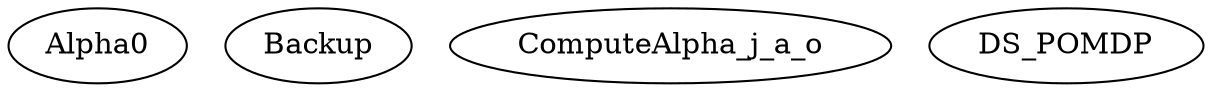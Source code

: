 /* Created by mdot for Matlab */
digraph m2html {

  Alpha0 [URL="Alpha0.html"];
  Backup [URL="Backup.html"];
  ComputeAlpha_j_a_o [URL="ComputeAlpha_j_a_o.html"];
  DS_POMDP [URL="DS_POMDP.html"];
}